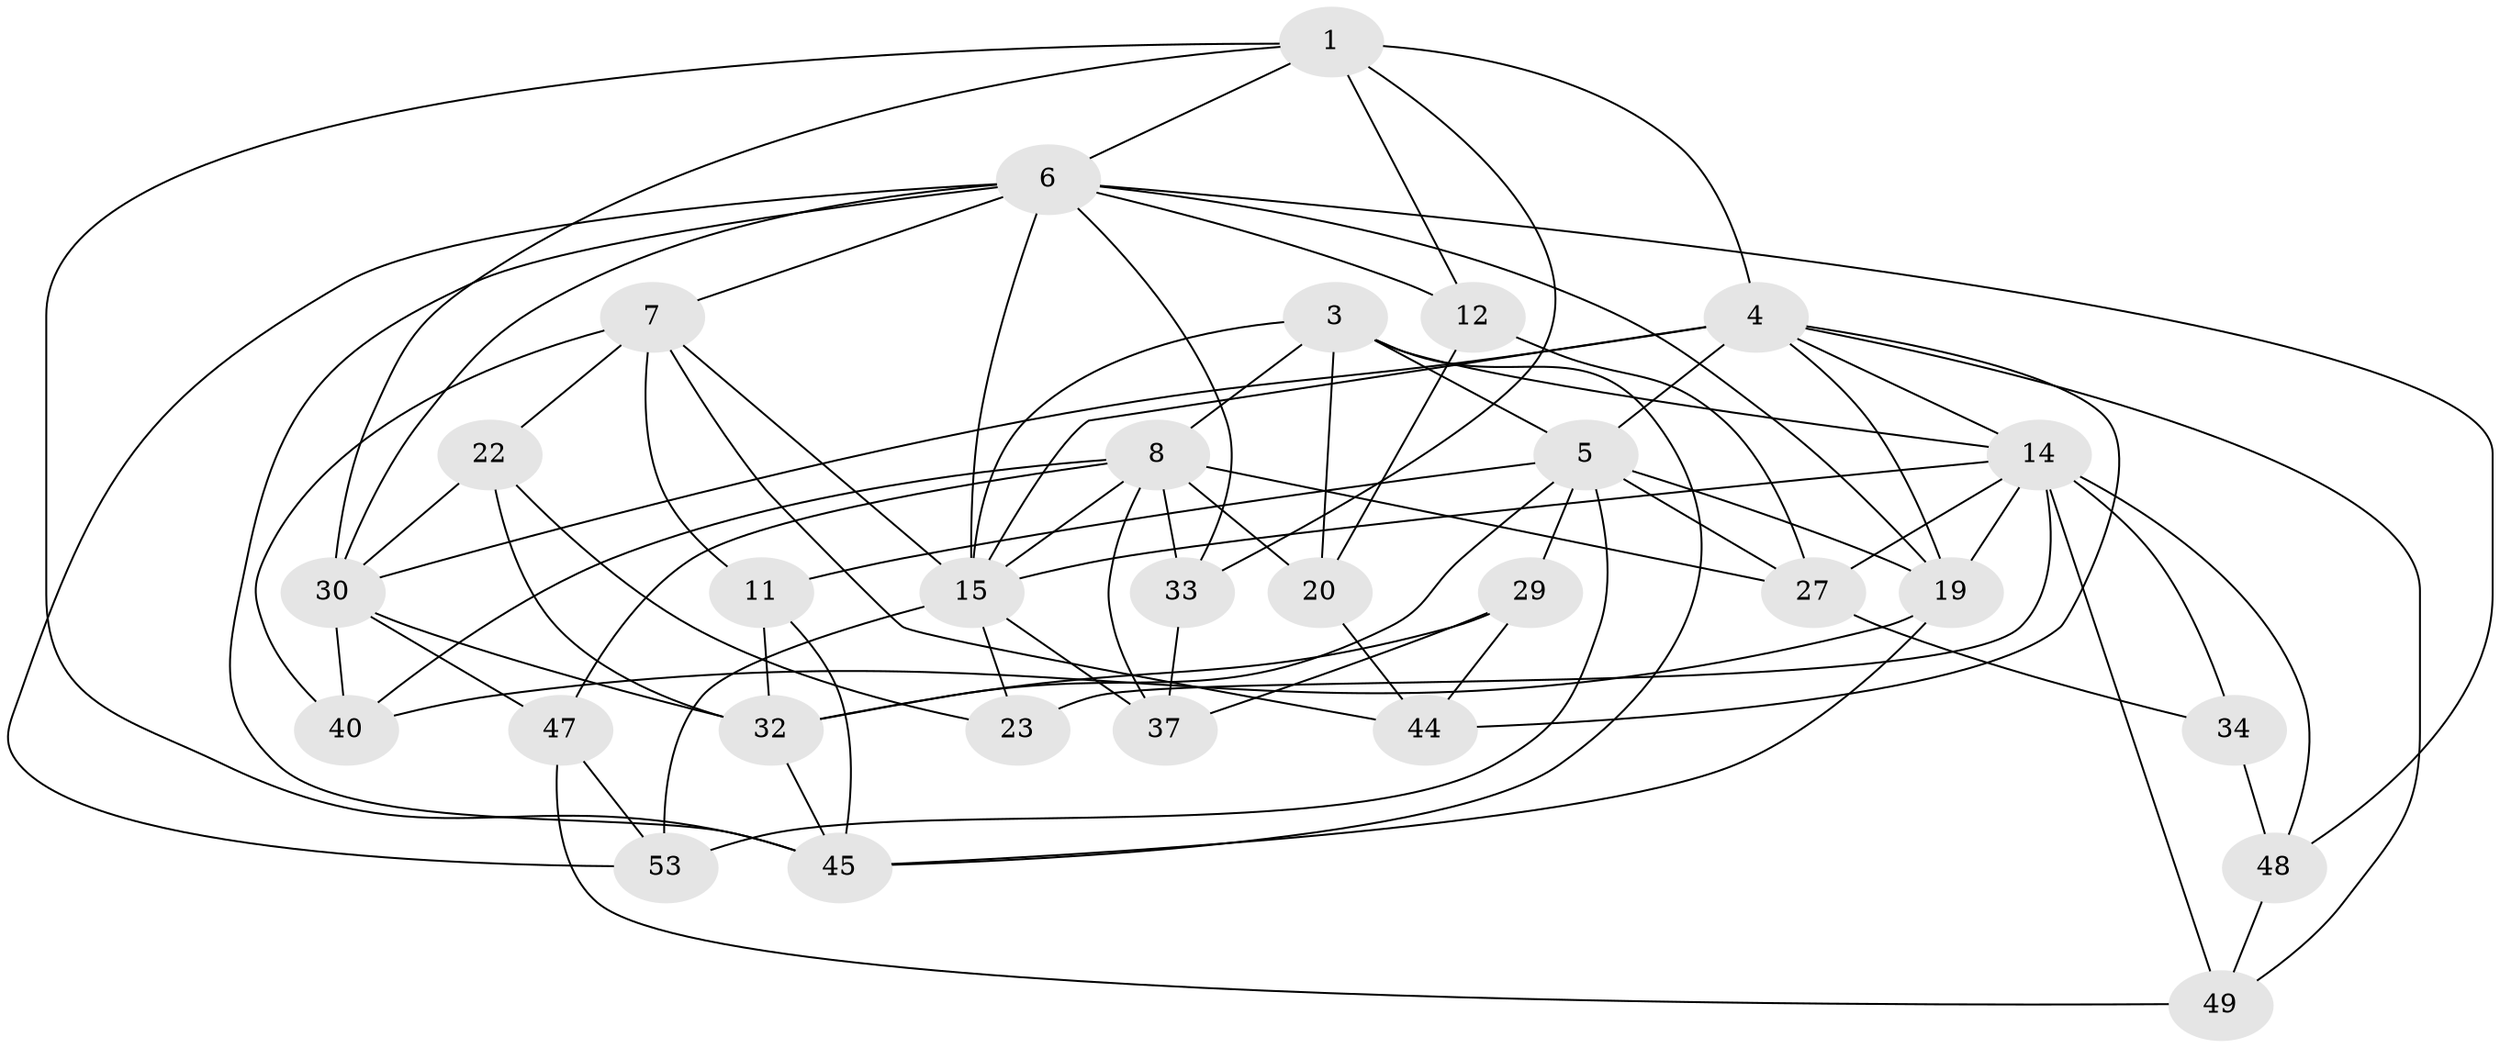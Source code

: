 // original degree distribution, {4: 1.0}
// Generated by graph-tools (version 1.1) at 2025/16/03/09/25 04:16:27]
// undirected, 29 vertices, 79 edges
graph export_dot {
graph [start="1"]
  node [color=gray90,style=filled];
  1 [super="+2"];
  3 [super="+39"];
  4 [super="+21+9"];
  5 [super="+13"];
  6 [super="+50+25+42"];
  7 [super="+41"];
  8 [super="+38+26"];
  11 [super="+24"];
  12;
  14 [super="+16"];
  15 [super="+58+17"];
  19 [super="+28"];
  20;
  22;
  23;
  27 [super="+43"];
  29;
  30 [super="+57+54"];
  32 [super="+35"];
  33;
  34;
  37;
  40;
  44;
  45 [super="+46"];
  47;
  48;
  49;
  53;
  1 -- 12;
  1 -- 45;
  1 -- 33;
  1 -- 6;
  1 -- 30;
  1 -- 4;
  3 -- 20;
  3 -- 45;
  3 -- 15;
  3 -- 8;
  3 -- 14;
  3 -- 5;
  4 -- 19;
  4 -- 49;
  4 -- 44;
  4 -- 15 [weight=2];
  4 -- 14;
  4 -- 5;
  4 -- 30 [weight=2];
  5 -- 19;
  5 -- 11 [weight=2];
  5 -- 32 [weight=2];
  5 -- 53;
  5 -- 27;
  5 -- 29;
  6 -- 48;
  6 -- 12;
  6 -- 45;
  6 -- 7;
  6 -- 19;
  6 -- 33;
  6 -- 53;
  6 -- 30;
  6 -- 15;
  7 -- 22;
  7 -- 40;
  7 -- 44;
  7 -- 15;
  7 -- 11;
  8 -- 40;
  8 -- 37;
  8 -- 27;
  8 -- 15;
  8 -- 33;
  8 -- 20;
  8 -- 47;
  11 -- 32 [weight=2];
  11 -- 45;
  12 -- 27;
  12 -- 20;
  14 -- 48;
  14 -- 34;
  14 -- 23 [weight=2];
  14 -- 15;
  14 -- 49;
  14 -- 19;
  14 -- 27;
  15 -- 23;
  15 -- 37;
  15 -- 53;
  19 -- 40;
  19 -- 45;
  20 -- 44;
  22 -- 23;
  22 -- 32;
  22 -- 30;
  27 -- 34 [weight=2];
  29 -- 44;
  29 -- 37;
  29 -- 32;
  30 -- 47;
  30 -- 40;
  30 -- 32;
  32 -- 45;
  33 -- 37;
  34 -- 48;
  47 -- 53;
  47 -- 49;
  48 -- 49;
}
